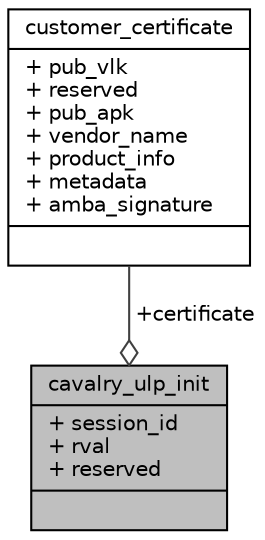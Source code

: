 digraph "cavalry_ulp_init"
{
 // INTERACTIVE_SVG=YES
 // LATEX_PDF_SIZE
  bgcolor="transparent";
  edge [fontname="Helvetica",fontsize="10",labelfontname="Helvetica",labelfontsize="10"];
  node [fontname="Helvetica",fontsize="10",shape=record];
  Node1 [label="{cavalry_ulp_init\n|+ session_id\l+ rval\l+ reserved\l|}",height=0.2,width=0.4,color="black", fillcolor="grey75", style="filled", fontcolor="black",tooltip=" "];
  Node2 -> Node1 [color="grey25",fontsize="10",style="solid",label=" +certificate" ,arrowhead="odiamond",fontname="Helvetica"];
  Node2 [label="{customer_certificate\n|+ pub_vlk\l+ reserved\l+ pub_apk\l+ vendor_name\l+ product_info\l+ metadata\l+ amba_signature\l|}",height=0.2,width=0.4,color="black",URL="$d0/dc4/structcustomer__certificate.html",tooltip=" "];
}
